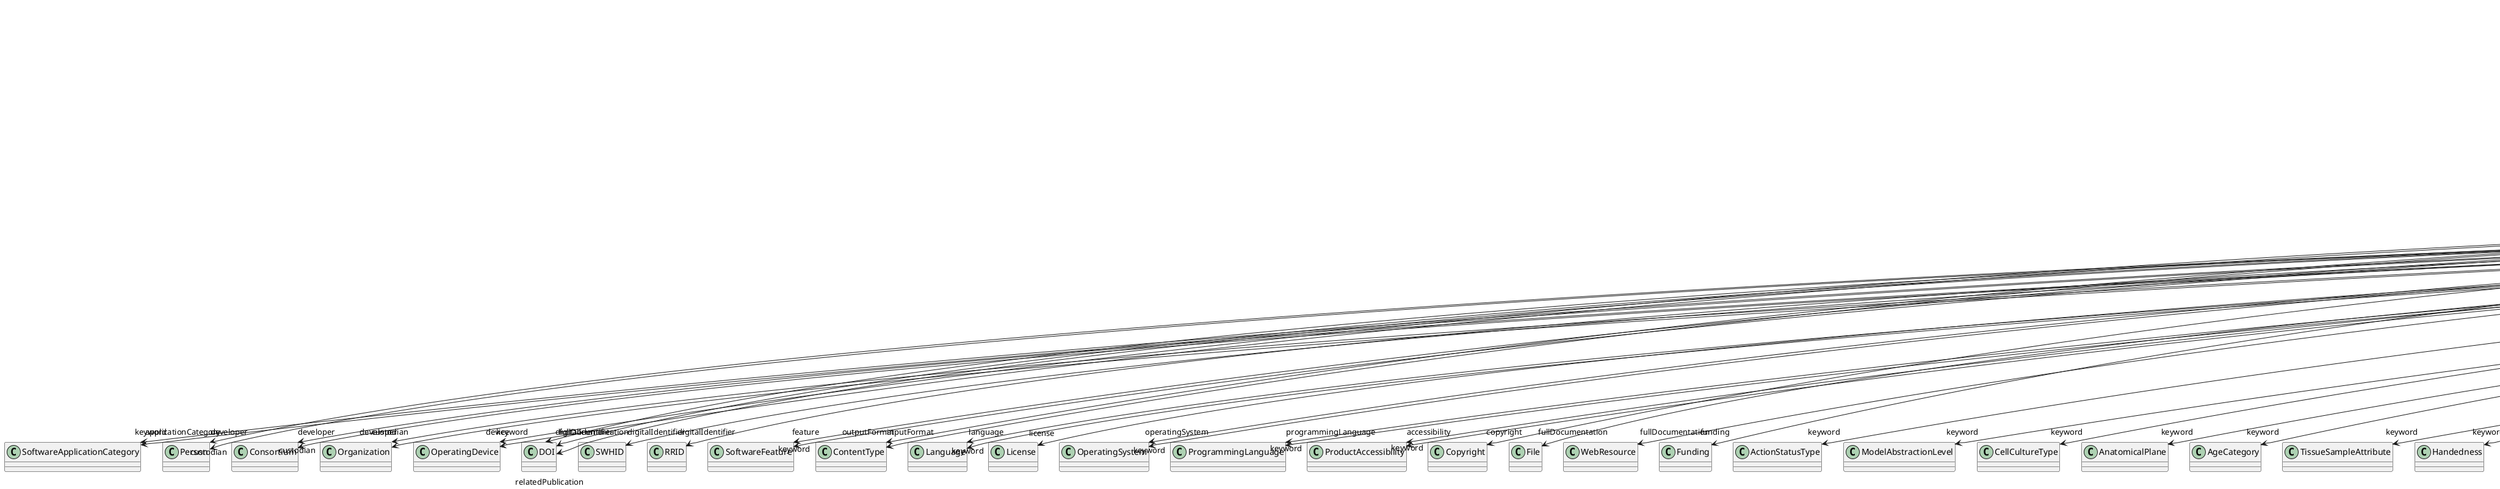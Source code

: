 @startuml
class SoftwareVersion {
+applicationCategory
+developer
+device
+digitalIdentifier
+feature
+inputFormat
+isAlternativeVersionOf
+isNewVersionOf
+language
+license
+operatingSystem
+outputFormat
+programmingLanguage
+requirement
+accessibility
+copyright
+custodian
+description
+fullDocumentation
+fullName
+funding
+homepage
+howToCite
+keyword
+otherContribution
+relatedPublication
+releaseDate
+repository
+shortName
+supportChannel
+versionIdentifier
+versionInnovation

}
SoftwareVersion -d-> "applicationCategory" SoftwareApplicationCategory
SoftwareVersion -d-> "developer" Person
SoftwareVersion -d-> "developer" Consortium
SoftwareVersion -d-> "developer" Organization
SoftwareVersion -d-> "device" OperatingDevice
SoftwareVersion -d-> "digitalIdentifier" DOI
SoftwareVersion -d-> "digitalIdentifier" SWHID
SoftwareVersion -d-> "digitalIdentifier" RRID
SoftwareVersion -d-> "feature" SoftwareFeature
SoftwareVersion -d-> "inputFormat" ContentType
SoftwareVersion -d-> "isAlternativeVersionOf" SoftwareVersion
SoftwareVersion -d-> "isNewVersionOf" SoftwareVersion
SoftwareVersion -d-> "language" Language
SoftwareVersion -d-> "license" License
SoftwareVersion -d-> "operatingSystem" OperatingSystem
SoftwareVersion -d-> "outputFormat" ContentType
SoftwareVersion -d-> "programmingLanguage" ProgrammingLanguage
SoftwareVersion -d-> "accessibility" ProductAccessibility
SoftwareVersion -d-> "copyright" Copyright
SoftwareVersion -d-> "custodian" Person
SoftwareVersion -d-> "custodian" Consortium
SoftwareVersion -d-> "custodian" Organization
SoftwareVersion -d-> "fullDocumentation" DOI
SoftwareVersion -d-> "fullDocumentation" File
SoftwareVersion -d-> "fullDocumentation" WebResource
SoftwareVersion -d-> "funding" Funding
SoftwareVersion -d-> "keyword" ActionStatusType
SoftwareVersion -d-> "keyword" ModelAbstractionLevel
SoftwareVersion -d-> "keyword" CellCultureType
SoftwareVersion -d-> "keyword" AnatomicalPlane
SoftwareVersion -d-> "keyword" AgeCategory
SoftwareVersion -d-> "keyword" TissueSampleAttribute
SoftwareVersion -d-> "keyword" Handedness
SoftwareVersion -d-> "keyword" EthicsAssessment
SoftwareVersion -d-> "keyword" LearningResourceType
SoftwareVersion -d-> "keyword" BiologicalSex
SoftwareVersion -d-> "keyword" ContributionType
SoftwareVersion -d-> "keyword" TermSuggestion
SoftwareVersion -d-> "keyword" EducationalLevel
SoftwareVersion -d-> "keyword" OperatingDevice
SoftwareVersion -d-> "keyword" AnnotationType
SoftwareVersion -d-> "keyword" StimulationApproach
SoftwareVersion -d-> "keyword" Language
SoftwareVersion -d-> "keyword" TactileStimulusType
SoftwareVersion -d-> "keyword" SubcellularEntity
SoftwareVersion -d-> "keyword" OrganismSubstance
SoftwareVersion -d-> "keyword" CellType
SoftwareVersion -d-> "keyword" UBERONParcellation
SoftwareVersion -d-> "keyword" VisualStimulusType
SoftwareVersion -d-> "keyword" CriteriaQualityType
SoftwareVersion -d-> "keyword" SetupType
SoftwareVersion -d-> "keyword" GustatoryStimulusType
SoftwareVersion -d-> "keyword" FileUsageRole
SoftwareVersion -d-> "keyword" Laterality
SoftwareVersion -d-> "keyword" AnatomicalAxesOrientation
SoftwareVersion -d-> "keyword" MolecularEntity
SoftwareVersion -d-> "keyword" FileRepositoryType
SoftwareVersion -d-> "keyword" MeasuredQuantity
SoftwareVersion -d-> "keyword" ElectricalStimulusType
SoftwareVersion -d-> "keyword" Colormap
SoftwareVersion -d-> "keyword" MetaDataModelType
SoftwareVersion -d-> "keyword" ExperimentalApproach
SoftwareVersion -d-> "keyword" QualitativeOverlap
SoftwareVersion -d-> "keyword" SoftwareApplicationCategory
SoftwareVersion -d-> "keyword" PreparationType
SoftwareVersion -d-> "keyword" StimulationTechnique
SoftwareVersion -d-> "keyword" GeneticStrainType
SoftwareVersion -d-> "keyword" Service
SoftwareVersion -d-> "keyword" PatchClampVariation
SoftwareVersion -d-> "keyword" Organ
SoftwareVersion -d-> "keyword" SoftwareFeature
SoftwareVersion -d-> "keyword" AtlasType
SoftwareVersion -d-> "keyword" BreedingType
SoftwareVersion -d-> "keyword" AnalysisTechnique
SoftwareVersion -d-> "keyword" DataType
SoftwareVersion -d-> "keyword" CranialWindowReinforcementType
SoftwareVersion -d-> "keyword" TissueSampleType
SoftwareVersion -d-> "keyword" ModelScope
SoftwareVersion -d-> "keyword" AnnotationCriteriaType
SoftwareVersion -d-> "keyword" DiseaseModel
SoftwareVersion -d-> "keyword" Technique
SoftwareVersion -d-> "keyword" SubjectAttribute
SoftwareVersion -d-> "keyword" OlfactoryStimulusType
SoftwareVersion -d-> "keyword" Species
SoftwareVersion -d-> "keyword" ChemicalMixtureType
SoftwareVersion -d-> "keyword" ProgrammingLanguage
SoftwareVersion -d-> "keyword" Terminology
SoftwareVersion -d-> "keyword" OrganismSystem
SoftwareVersion -d-> "keyword" ProductAccessibility
SoftwareVersion -d-> "keyword" UnitOfMeasurement
SoftwareVersion -d-> "keyword" BiologicalOrder
SoftwareVersion -d-> "keyword" TypeOfUncertainty
SoftwareVersion -d-> "keyword" OperatingSystem
SoftwareVersion -d-> "keyword" CranialWindowConstructionType
SoftwareVersion -d-> "keyword" OpticalStimulusType
SoftwareVersion -d-> "keyword" DifferenceMeasure
SoftwareVersion -d-> "keyword" FileBundleGrouping
SoftwareVersion -d-> "keyword" Disease
SoftwareVersion -d-> "keyword" DeviceType
SoftwareVersion -d-> "keyword" SemanticDataType
SoftwareVersion -d-> "keyword" AuditoryStimulusType
SoftwareVersion -d-> "otherContribution" Contribution
SoftwareVersion -d-> "relatedPublication" DOI
SoftwareVersion -d-> "relatedPublication" HANDLE
SoftwareVersion -d-> "relatedPublication" ISBN
SoftwareVersion -d-> "relatedPublication" ISSN
SoftwareVersion -d-> "repository" FileRepository

@enduml